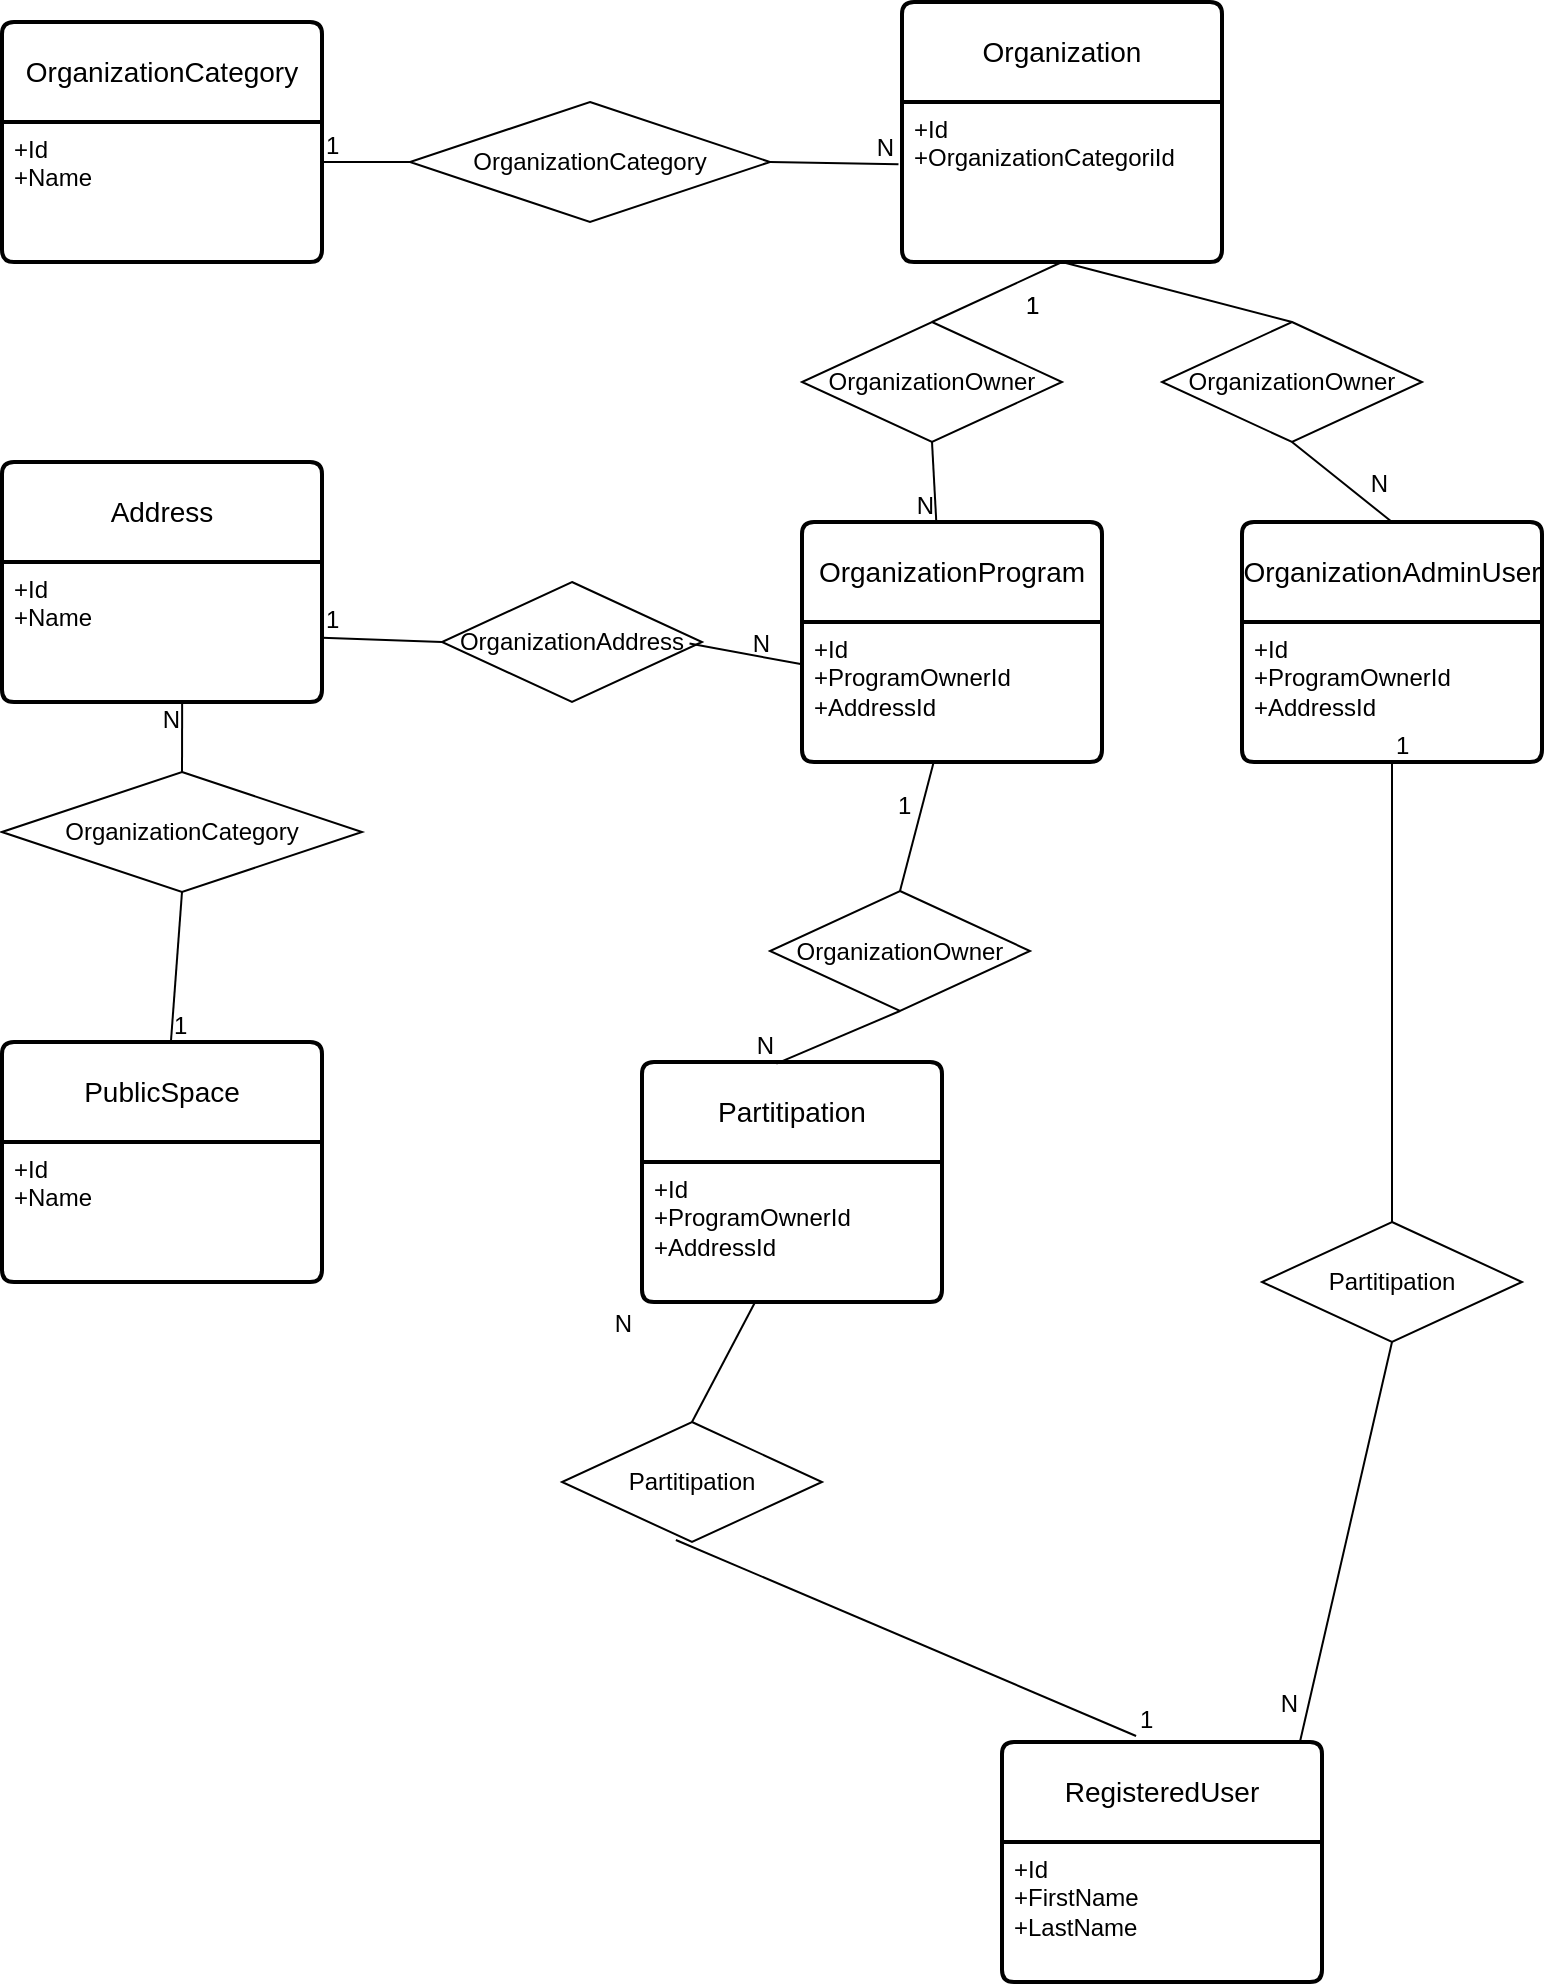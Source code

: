 <mxfile version="24.7.8">
  <diagram name="1 oldal" id="yYyyybpztoM18HDb7qPN">
    <mxGraphModel dx="1674" dy="774" grid="1" gridSize="10" guides="1" tooltips="1" connect="1" arrows="1" fold="1" page="1" pageScale="1" pageWidth="827" pageHeight="1169" math="0" shadow="0">
      <root>
        <mxCell id="0" />
        <mxCell id="1" parent="0" />
        <mxCell id="ZnTsEXRW03XCHpaP1GZI-1" value="Organization" style="swimlane;childLayout=stackLayout;horizontal=1;startSize=50;horizontalStack=0;rounded=1;fontSize=14;fontStyle=0;strokeWidth=2;resizeParent=0;resizeLast=1;shadow=0;dashed=0;align=center;arcSize=4;whiteSpace=wrap;html=1;" vertex="1" parent="1">
          <mxGeometry x="480" y="110" width="160" height="130" as="geometry" />
        </mxCell>
        <mxCell id="ZnTsEXRW03XCHpaP1GZI-2" value="+Id&lt;br&gt;+OrganizationCategoriId&lt;div&gt;&lt;br/&gt;&lt;/div&gt;" style="align=left;strokeColor=none;fillColor=none;spacingLeft=4;fontSize=12;verticalAlign=top;resizable=0;rotatable=0;part=1;html=1;" vertex="1" parent="ZnTsEXRW03XCHpaP1GZI-1">
          <mxGeometry y="50" width="160" height="80" as="geometry" />
        </mxCell>
        <mxCell id="ZnTsEXRW03XCHpaP1GZI-3" value="OrganizationCategory" style="swimlane;childLayout=stackLayout;horizontal=1;startSize=50;horizontalStack=0;rounded=1;fontSize=14;fontStyle=0;strokeWidth=2;resizeParent=0;resizeLast=1;shadow=0;dashed=0;align=center;arcSize=4;whiteSpace=wrap;html=1;" vertex="1" parent="1">
          <mxGeometry x="30" y="120" width="160" height="120" as="geometry" />
        </mxCell>
        <mxCell id="ZnTsEXRW03XCHpaP1GZI-4" value="+Id&lt;br&gt;+Name" style="align=left;strokeColor=none;fillColor=none;spacingLeft=4;fontSize=12;verticalAlign=top;resizable=0;rotatable=0;part=1;html=1;" vertex="1" parent="ZnTsEXRW03XCHpaP1GZI-3">
          <mxGeometry y="50" width="160" height="70" as="geometry" />
        </mxCell>
        <mxCell id="ZnTsEXRW03XCHpaP1GZI-5" value="OrganizationCategory" style="shape=rhombus;perimeter=rhombusPerimeter;whiteSpace=wrap;html=1;align=center;" vertex="1" parent="1">
          <mxGeometry x="234" y="160" width="180" height="60" as="geometry" />
        </mxCell>
        <mxCell id="ZnTsEXRW03XCHpaP1GZI-9" value="" style="endArrow=none;html=1;rounded=0;entryX=0;entryY=0.5;entryDx=0;entryDy=0;" edge="1" parent="1" target="ZnTsEXRW03XCHpaP1GZI-5">
          <mxGeometry relative="1" as="geometry">
            <mxPoint x="190" y="190" as="sourcePoint" />
            <mxPoint x="280" y="190" as="targetPoint" />
          </mxGeometry>
        </mxCell>
        <mxCell id="ZnTsEXRW03XCHpaP1GZI-10" value="1" style="resizable=0;html=1;whiteSpace=wrap;align=left;verticalAlign=bottom;" connectable="0" vertex="1" parent="ZnTsEXRW03XCHpaP1GZI-9">
          <mxGeometry x="-1" relative="1" as="geometry" />
        </mxCell>
        <mxCell id="ZnTsEXRW03XCHpaP1GZI-12" value="" style="endArrow=none;html=1;rounded=0;entryX=-0.011;entryY=0.389;entryDx=0;entryDy=0;entryPerimeter=0;exitX=1;exitY=0.5;exitDx=0;exitDy=0;" edge="1" parent="1" source="ZnTsEXRW03XCHpaP1GZI-5" target="ZnTsEXRW03XCHpaP1GZI-2">
          <mxGeometry relative="1" as="geometry">
            <mxPoint x="440" y="191" as="sourcePoint" />
            <mxPoint x="480" y="310" as="targetPoint" />
          </mxGeometry>
        </mxCell>
        <mxCell id="ZnTsEXRW03XCHpaP1GZI-13" value="" style="resizable=0;html=1;whiteSpace=wrap;align=left;verticalAlign=bottom;" connectable="0" vertex="1" parent="ZnTsEXRW03XCHpaP1GZI-12">
          <mxGeometry x="-1" relative="1" as="geometry" />
        </mxCell>
        <mxCell id="ZnTsEXRW03XCHpaP1GZI-14" value="N" style="resizable=0;html=1;whiteSpace=wrap;align=right;verticalAlign=bottom;" connectable="0" vertex="1" parent="ZnTsEXRW03XCHpaP1GZI-12">
          <mxGeometry x="1" relative="1" as="geometry" />
        </mxCell>
        <mxCell id="ZnTsEXRW03XCHpaP1GZI-15" value="OrganizationProgram" style="swimlane;childLayout=stackLayout;horizontal=1;startSize=50;horizontalStack=0;rounded=1;fontSize=14;fontStyle=0;strokeWidth=2;resizeParent=0;resizeLast=1;shadow=0;dashed=0;align=center;arcSize=4;whiteSpace=wrap;html=1;" vertex="1" parent="1">
          <mxGeometry x="430" y="370" width="150" height="120" as="geometry" />
        </mxCell>
        <mxCell id="ZnTsEXRW03XCHpaP1GZI-16" value="+Id&lt;br&gt;+ProgramOwnerId&lt;br&gt;+AddressId" style="align=left;strokeColor=none;fillColor=none;spacingLeft=4;fontSize=12;verticalAlign=top;resizable=0;rotatable=0;part=1;html=1;" vertex="1" parent="ZnTsEXRW03XCHpaP1GZI-15">
          <mxGeometry y="50" width="150" height="70" as="geometry" />
        </mxCell>
        <mxCell id="ZnTsEXRW03XCHpaP1GZI-17" value="Address" style="swimlane;childLayout=stackLayout;horizontal=1;startSize=50;horizontalStack=0;rounded=1;fontSize=14;fontStyle=0;strokeWidth=2;resizeParent=0;resizeLast=1;shadow=0;dashed=0;align=center;arcSize=4;whiteSpace=wrap;html=1;" vertex="1" parent="1">
          <mxGeometry x="30" y="340" width="160" height="120" as="geometry" />
        </mxCell>
        <mxCell id="ZnTsEXRW03XCHpaP1GZI-18" value="+Id&lt;br&gt;+Name" style="align=left;strokeColor=none;fillColor=none;spacingLeft=4;fontSize=12;verticalAlign=top;resizable=0;rotatable=0;part=1;html=1;" vertex="1" parent="ZnTsEXRW03XCHpaP1GZI-17">
          <mxGeometry y="50" width="160" height="70" as="geometry" />
        </mxCell>
        <mxCell id="ZnTsEXRW03XCHpaP1GZI-19" value="OrganizationAddress" style="shape=rhombus;perimeter=rhombusPerimeter;whiteSpace=wrap;html=1;align=center;" vertex="1" parent="1">
          <mxGeometry x="250" y="400" width="130" height="60" as="geometry" />
        </mxCell>
        <mxCell id="ZnTsEXRW03XCHpaP1GZI-20" value="" style="endArrow=none;html=1;rounded=0;entryX=0;entryY=0.5;entryDx=0;entryDy=0;" edge="1" parent="1" target="ZnTsEXRW03XCHpaP1GZI-19" source="ZnTsEXRW03XCHpaP1GZI-18">
          <mxGeometry relative="1" as="geometry">
            <mxPoint x="220" y="650" as="sourcePoint" />
            <mxPoint x="290" y="650" as="targetPoint" />
          </mxGeometry>
        </mxCell>
        <mxCell id="ZnTsEXRW03XCHpaP1GZI-21" value="1" style="resizable=0;html=1;whiteSpace=wrap;align=left;verticalAlign=bottom;" connectable="0" vertex="1" parent="ZnTsEXRW03XCHpaP1GZI-20">
          <mxGeometry x="-1" relative="1" as="geometry" />
        </mxCell>
        <mxCell id="ZnTsEXRW03XCHpaP1GZI-22" value="" style="endArrow=none;html=1;rounded=0;exitX=0.952;exitY=0.513;exitDx=0;exitDy=0;exitPerimeter=0;" edge="1" parent="1" source="ZnTsEXRW03XCHpaP1GZI-19" target="ZnTsEXRW03XCHpaP1GZI-16">
          <mxGeometry relative="1" as="geometry">
            <mxPoint x="330" y="770" as="sourcePoint" />
            <mxPoint x="458" y="651" as="targetPoint" />
          </mxGeometry>
        </mxCell>
        <mxCell id="ZnTsEXRW03XCHpaP1GZI-23" value="" style="resizable=0;html=1;whiteSpace=wrap;align=left;verticalAlign=bottom;" connectable="0" vertex="1" parent="ZnTsEXRW03XCHpaP1GZI-22">
          <mxGeometry x="-1" relative="1" as="geometry" />
        </mxCell>
        <mxCell id="ZnTsEXRW03XCHpaP1GZI-24" value="N" style="resizable=0;html=1;whiteSpace=wrap;align=right;verticalAlign=bottom;" connectable="0" vertex="1" parent="ZnTsEXRW03XCHpaP1GZI-22">
          <mxGeometry x="1" relative="1" as="geometry">
            <mxPoint x="-14" y="-2" as="offset" />
          </mxGeometry>
        </mxCell>
        <mxCell id="ZnTsEXRW03XCHpaP1GZI-27" value="PublicSpace" style="swimlane;childLayout=stackLayout;horizontal=1;startSize=50;horizontalStack=0;rounded=1;fontSize=14;fontStyle=0;strokeWidth=2;resizeParent=0;resizeLast=1;shadow=0;dashed=0;align=center;arcSize=4;whiteSpace=wrap;html=1;" vertex="1" parent="1">
          <mxGeometry x="30" y="630" width="160" height="120" as="geometry" />
        </mxCell>
        <mxCell id="ZnTsEXRW03XCHpaP1GZI-28" value="+Id&lt;br&gt;+Name" style="align=left;strokeColor=none;fillColor=none;spacingLeft=4;fontSize=12;verticalAlign=top;resizable=0;rotatable=0;part=1;html=1;" vertex="1" parent="ZnTsEXRW03XCHpaP1GZI-27">
          <mxGeometry y="50" width="160" height="70" as="geometry" />
        </mxCell>
        <mxCell id="ZnTsEXRW03XCHpaP1GZI-30" value="OrganizationCategory" style="shape=rhombus;perimeter=rhombusPerimeter;whiteSpace=wrap;html=1;align=center;" vertex="1" parent="1">
          <mxGeometry x="30" y="495" width="180" height="60" as="geometry" />
        </mxCell>
        <mxCell id="ZnTsEXRW03XCHpaP1GZI-31" value="" style="endArrow=none;html=1;rounded=0;entryX=0.5;entryY=1;entryDx=0;entryDy=0;" edge="1" parent="1" target="ZnTsEXRW03XCHpaP1GZI-30" source="ZnTsEXRW03XCHpaP1GZI-27">
          <mxGeometry relative="1" as="geometry">
            <mxPoint x="110" y="760" as="sourcePoint" />
            <mxPoint x="200" y="760" as="targetPoint" />
          </mxGeometry>
        </mxCell>
        <mxCell id="ZnTsEXRW03XCHpaP1GZI-32" value="1" style="resizable=0;html=1;whiteSpace=wrap;align=left;verticalAlign=bottom;" connectable="0" vertex="1" parent="ZnTsEXRW03XCHpaP1GZI-31">
          <mxGeometry x="-1" relative="1" as="geometry" />
        </mxCell>
        <mxCell id="ZnTsEXRW03XCHpaP1GZI-33" value="" style="endArrow=none;html=1;rounded=0;exitX=0.5;exitY=0;exitDx=0;exitDy=0;entryX=0.563;entryY=0.988;entryDx=0;entryDy=0;entryPerimeter=0;" edge="1" parent="1" source="ZnTsEXRW03XCHpaP1GZI-30" target="ZnTsEXRW03XCHpaP1GZI-18">
          <mxGeometry relative="1" as="geometry">
            <mxPoint x="240" y="880" as="sourcePoint" />
            <mxPoint x="240" y="470" as="targetPoint" />
          </mxGeometry>
        </mxCell>
        <mxCell id="ZnTsEXRW03XCHpaP1GZI-34" value="" style="resizable=0;html=1;whiteSpace=wrap;align=left;verticalAlign=bottom;" connectable="0" vertex="1" parent="ZnTsEXRW03XCHpaP1GZI-33">
          <mxGeometry x="-1" relative="1" as="geometry" />
        </mxCell>
        <mxCell id="ZnTsEXRW03XCHpaP1GZI-35" value="N" style="resizable=0;html=1;whiteSpace=wrap;align=right;verticalAlign=bottom;" connectable="0" vertex="1" parent="ZnTsEXRW03XCHpaP1GZI-33">
          <mxGeometry x="1" relative="1" as="geometry">
            <mxPoint y="18" as="offset" />
          </mxGeometry>
        </mxCell>
        <mxCell id="ZnTsEXRW03XCHpaP1GZI-36" value="RegisteredUser" style="swimlane;childLayout=stackLayout;horizontal=1;startSize=50;horizontalStack=0;rounded=1;fontSize=14;fontStyle=0;strokeWidth=2;resizeParent=0;resizeLast=1;shadow=0;dashed=0;align=center;arcSize=4;whiteSpace=wrap;html=1;" vertex="1" parent="1">
          <mxGeometry x="530" y="980" width="160" height="120" as="geometry" />
        </mxCell>
        <mxCell id="ZnTsEXRW03XCHpaP1GZI-37" value="+Id&lt;br&gt;&lt;div&gt;+FirstName&lt;/div&gt;&lt;div&gt;+LastName&lt;br&gt;&lt;/div&gt;" style="align=left;strokeColor=none;fillColor=none;spacingLeft=4;fontSize=12;verticalAlign=top;resizable=0;rotatable=0;part=1;html=1;" vertex="1" parent="ZnTsEXRW03XCHpaP1GZI-36">
          <mxGeometry y="50" width="160" height="70" as="geometry" />
        </mxCell>
        <mxCell id="ZnTsEXRW03XCHpaP1GZI-39" value="OrganizationOwner" style="shape=rhombus;perimeter=rhombusPerimeter;whiteSpace=wrap;html=1;align=center;" vertex="1" parent="1">
          <mxGeometry x="430" y="270" width="130" height="60" as="geometry" />
        </mxCell>
        <mxCell id="ZnTsEXRW03XCHpaP1GZI-40" value="" style="endArrow=none;html=1;rounded=0;entryX=0.5;entryY=0;entryDx=0;entryDy=0;exitX=0.5;exitY=1;exitDx=0;exitDy=0;" edge="1" parent="1" target="ZnTsEXRW03XCHpaP1GZI-39" source="ZnTsEXRW03XCHpaP1GZI-2">
          <mxGeometry relative="1" as="geometry">
            <mxPoint x="454" y="270" as="sourcePoint" />
            <mxPoint x="389" y="280" as="targetPoint" />
          </mxGeometry>
        </mxCell>
        <mxCell id="ZnTsEXRW03XCHpaP1GZI-41" value="1" style="resizable=0;html=1;whiteSpace=wrap;align=left;verticalAlign=bottom;" connectable="0" vertex="1" parent="ZnTsEXRW03XCHpaP1GZI-40">
          <mxGeometry x="-1" relative="1" as="geometry">
            <mxPoint x="-20" y="30" as="offset" />
          </mxGeometry>
        </mxCell>
        <mxCell id="ZnTsEXRW03XCHpaP1GZI-42" value="" style="endArrow=none;html=1;rounded=0;exitX=0.5;exitY=1;exitDx=0;exitDy=0;entryX=0.448;entryY=0.007;entryDx=0;entryDy=0;entryPerimeter=0;" edge="1" parent="1" source="ZnTsEXRW03XCHpaP1GZI-39" target="ZnTsEXRW03XCHpaP1GZI-15">
          <mxGeometry relative="1" as="geometry">
            <mxPoint x="570" y="440" as="sourcePoint" />
            <mxPoint x="520" y="550" as="targetPoint" />
          </mxGeometry>
        </mxCell>
        <mxCell id="ZnTsEXRW03XCHpaP1GZI-43" value="" style="resizable=0;html=1;whiteSpace=wrap;align=left;verticalAlign=bottom;" connectable="0" vertex="1" parent="ZnTsEXRW03XCHpaP1GZI-42">
          <mxGeometry x="-1" relative="1" as="geometry" />
        </mxCell>
        <mxCell id="ZnTsEXRW03XCHpaP1GZI-44" value="N" style="resizable=0;html=1;whiteSpace=wrap;align=right;verticalAlign=bottom;" connectable="0" vertex="1" parent="ZnTsEXRW03XCHpaP1GZI-42">
          <mxGeometry x="1" relative="1" as="geometry" />
        </mxCell>
        <mxCell id="ZnTsEXRW03XCHpaP1GZI-57" value="OrganizationAdminUser" style="swimlane;childLayout=stackLayout;horizontal=1;startSize=50;horizontalStack=0;rounded=1;fontSize=14;fontStyle=0;strokeWidth=2;resizeParent=0;resizeLast=1;shadow=0;dashed=0;align=center;arcSize=4;whiteSpace=wrap;html=1;" vertex="1" parent="1">
          <mxGeometry x="650" y="370" width="150" height="120" as="geometry" />
        </mxCell>
        <mxCell id="ZnTsEXRW03XCHpaP1GZI-58" value="+Id&lt;br&gt;+ProgramOwnerId&lt;br&gt;+AddressId" style="align=left;strokeColor=none;fillColor=none;spacingLeft=4;fontSize=12;verticalAlign=top;resizable=0;rotatable=0;part=1;html=1;" vertex="1" parent="ZnTsEXRW03XCHpaP1GZI-57">
          <mxGeometry y="50" width="150" height="70" as="geometry" />
        </mxCell>
        <mxCell id="ZnTsEXRW03XCHpaP1GZI-59" value="OrganizationOwner" style="shape=rhombus;perimeter=rhombusPerimeter;whiteSpace=wrap;html=1;align=center;" vertex="1" parent="1">
          <mxGeometry x="610" y="270" width="130" height="60" as="geometry" />
        </mxCell>
        <mxCell id="ZnTsEXRW03XCHpaP1GZI-60" value="" style="endArrow=none;html=1;rounded=0;entryX=0.5;entryY=0;entryDx=0;entryDy=0;exitX=0.5;exitY=1;exitDx=0;exitDy=0;" edge="1" parent="1" target="ZnTsEXRW03XCHpaP1GZI-59" source="ZnTsEXRW03XCHpaP1GZI-2">
          <mxGeometry relative="1" as="geometry">
            <mxPoint x="600" y="181" as="sourcePoint" />
            <mxPoint x="659" y="180" as="targetPoint" />
          </mxGeometry>
        </mxCell>
        <mxCell id="ZnTsEXRW03XCHpaP1GZI-61" value="1" style="resizable=0;html=1;whiteSpace=wrap;align=left;verticalAlign=bottom;" connectable="0" vertex="1" parent="ZnTsEXRW03XCHpaP1GZI-60">
          <mxGeometry x="-1" relative="1" as="geometry">
            <mxPoint x="-20" y="30" as="offset" />
          </mxGeometry>
        </mxCell>
        <mxCell id="ZnTsEXRW03XCHpaP1GZI-62" value="" style="endArrow=none;html=1;rounded=0;exitX=0.5;exitY=1;exitDx=0;exitDy=0;entryX=0.5;entryY=0;entryDx=0;entryDy=0;" edge="1" parent="1" source="ZnTsEXRW03XCHpaP1GZI-59" target="ZnTsEXRW03XCHpaP1GZI-57">
          <mxGeometry relative="1" as="geometry">
            <mxPoint x="840" y="340" as="sourcePoint" />
            <mxPoint x="718" y="360" as="targetPoint" />
          </mxGeometry>
        </mxCell>
        <mxCell id="ZnTsEXRW03XCHpaP1GZI-63" value="" style="resizable=0;html=1;whiteSpace=wrap;align=left;verticalAlign=bottom;" connectable="0" vertex="1" parent="ZnTsEXRW03XCHpaP1GZI-62">
          <mxGeometry x="-1" relative="1" as="geometry" />
        </mxCell>
        <mxCell id="ZnTsEXRW03XCHpaP1GZI-64" value="N" style="resizable=0;html=1;whiteSpace=wrap;align=right;verticalAlign=bottom;" connectable="0" vertex="1" parent="ZnTsEXRW03XCHpaP1GZI-62">
          <mxGeometry x="1" relative="1" as="geometry">
            <mxPoint y="-10" as="offset" />
          </mxGeometry>
        </mxCell>
        <mxCell id="ZnTsEXRW03XCHpaP1GZI-66" value="Partitipation" style="shape=rhombus;perimeter=rhombusPerimeter;whiteSpace=wrap;html=1;align=center;" vertex="1" parent="1">
          <mxGeometry x="660" y="720" width="130" height="60" as="geometry" />
        </mxCell>
        <mxCell id="ZnTsEXRW03XCHpaP1GZI-67" value="" style="endArrow=none;html=1;rounded=0;entryX=0.5;entryY=0;entryDx=0;entryDy=0;" edge="1" parent="1" target="ZnTsEXRW03XCHpaP1GZI-66" source="ZnTsEXRW03XCHpaP1GZI-58">
          <mxGeometry relative="1" as="geometry">
            <mxPoint x="738" y="490" as="sourcePoint" />
            <mxPoint x="774.85" y="598.97" as="targetPoint" />
          </mxGeometry>
        </mxCell>
        <mxCell id="ZnTsEXRW03XCHpaP1GZI-68" value="1" style="resizable=0;html=1;whiteSpace=wrap;align=left;verticalAlign=bottom;" connectable="0" vertex="1" parent="ZnTsEXRW03XCHpaP1GZI-67">
          <mxGeometry x="-1" relative="1" as="geometry" />
        </mxCell>
        <mxCell id="ZnTsEXRW03XCHpaP1GZI-69" value="" style="endArrow=none;html=1;rounded=0;exitX=0.5;exitY=1;exitDx=0;exitDy=0;entryX=0.931;entryY=0;entryDx=0;entryDy=0;entryPerimeter=0;" edge="1" parent="1" source="ZnTsEXRW03XCHpaP1GZI-66" target="ZnTsEXRW03XCHpaP1GZI-36">
          <mxGeometry relative="1" as="geometry">
            <mxPoint x="814.85" y="718.97" as="sourcePoint" />
            <mxPoint x="547.08" y="662.04" as="targetPoint" />
          </mxGeometry>
        </mxCell>
        <mxCell id="ZnTsEXRW03XCHpaP1GZI-70" value="" style="resizable=0;html=1;whiteSpace=wrap;align=left;verticalAlign=bottom;" connectable="0" vertex="1" parent="ZnTsEXRW03XCHpaP1GZI-69">
          <mxGeometry x="-1" relative="1" as="geometry" />
        </mxCell>
        <mxCell id="ZnTsEXRW03XCHpaP1GZI-71" value="N" style="resizable=0;html=1;whiteSpace=wrap;align=right;verticalAlign=bottom;" connectable="0" vertex="1" parent="ZnTsEXRW03XCHpaP1GZI-69">
          <mxGeometry x="1" relative="1" as="geometry">
            <mxPoint y="-10" as="offset" />
          </mxGeometry>
        </mxCell>
        <mxCell id="ZnTsEXRW03XCHpaP1GZI-74" value="Partitipation" style="swimlane;childLayout=stackLayout;horizontal=1;startSize=50;horizontalStack=0;rounded=1;fontSize=14;fontStyle=0;strokeWidth=2;resizeParent=0;resizeLast=1;shadow=0;dashed=0;align=center;arcSize=4;whiteSpace=wrap;html=1;" vertex="1" parent="1">
          <mxGeometry x="350" y="640" width="150" height="120" as="geometry" />
        </mxCell>
        <mxCell id="ZnTsEXRW03XCHpaP1GZI-75" value="+Id&lt;br&gt;+ProgramOwnerId&lt;br&gt;+AddressId" style="align=left;strokeColor=none;fillColor=none;spacingLeft=4;fontSize=12;verticalAlign=top;resizable=0;rotatable=0;part=1;html=1;" vertex="1" parent="ZnTsEXRW03XCHpaP1GZI-74">
          <mxGeometry y="50" width="150" height="70" as="geometry" />
        </mxCell>
        <mxCell id="ZnTsEXRW03XCHpaP1GZI-76" value="OrganizationOwner" style="shape=rhombus;perimeter=rhombusPerimeter;whiteSpace=wrap;html=1;align=center;" vertex="1" parent="1">
          <mxGeometry x="414" y="554.5" width="130" height="60" as="geometry" />
        </mxCell>
        <mxCell id="ZnTsEXRW03XCHpaP1GZI-77" value="" style="endArrow=none;html=1;rounded=0;entryX=0.5;entryY=0;entryDx=0;entryDy=0;" edge="1" parent="1" target="ZnTsEXRW03XCHpaP1GZI-76" source="ZnTsEXRW03XCHpaP1GZI-16">
          <mxGeometry relative="1" as="geometry">
            <mxPoint x="510" y="540" as="sourcePoint" />
            <mxPoint x="339" y="580" as="targetPoint" />
          </mxGeometry>
        </mxCell>
        <mxCell id="ZnTsEXRW03XCHpaP1GZI-78" value="1" style="resizable=0;html=1;whiteSpace=wrap;align=left;verticalAlign=bottom;" connectable="0" vertex="1" parent="ZnTsEXRW03XCHpaP1GZI-77">
          <mxGeometry x="-1" relative="1" as="geometry">
            <mxPoint x="-20" y="30" as="offset" />
          </mxGeometry>
        </mxCell>
        <mxCell id="ZnTsEXRW03XCHpaP1GZI-79" value="" style="endArrow=none;html=1;rounded=0;exitX=0.5;exitY=1;exitDx=0;exitDy=0;entryX=0.448;entryY=0.007;entryDx=0;entryDy=0;entryPerimeter=0;" edge="1" parent="1" source="ZnTsEXRW03XCHpaP1GZI-76" target="ZnTsEXRW03XCHpaP1GZI-74">
          <mxGeometry relative="1" as="geometry">
            <mxPoint x="520" y="740" as="sourcePoint" />
            <mxPoint x="470" y="850" as="targetPoint" />
          </mxGeometry>
        </mxCell>
        <mxCell id="ZnTsEXRW03XCHpaP1GZI-80" value="" style="resizable=0;html=1;whiteSpace=wrap;align=left;verticalAlign=bottom;" connectable="0" vertex="1" parent="ZnTsEXRW03XCHpaP1GZI-79">
          <mxGeometry x="-1" relative="1" as="geometry" />
        </mxCell>
        <mxCell id="ZnTsEXRW03XCHpaP1GZI-81" value="N" style="resizable=0;html=1;whiteSpace=wrap;align=right;verticalAlign=bottom;" connectable="0" vertex="1" parent="ZnTsEXRW03XCHpaP1GZI-79">
          <mxGeometry x="1" relative="1" as="geometry" />
        </mxCell>
        <mxCell id="ZnTsEXRW03XCHpaP1GZI-83" value="Partitipation" style="shape=rhombus;perimeter=rhombusPerimeter;whiteSpace=wrap;html=1;align=center;" vertex="1" parent="1">
          <mxGeometry x="310" y="820" width="130" height="60" as="geometry" />
        </mxCell>
        <mxCell id="ZnTsEXRW03XCHpaP1GZI-84" value="" style="endArrow=none;html=1;rounded=0;entryX=0.438;entryY=0.983;entryDx=0;entryDy=0;entryPerimeter=0;exitX=0.419;exitY=-0.025;exitDx=0;exitDy=0;exitPerimeter=0;" edge="1" parent="1" target="ZnTsEXRW03XCHpaP1GZI-83" source="ZnTsEXRW03XCHpaP1GZI-36">
          <mxGeometry relative="1" as="geometry">
            <mxPoint x="370" y="1080" as="sourcePoint" />
            <mxPoint x="528.85" y="683.97" as="targetPoint" />
          </mxGeometry>
        </mxCell>
        <mxCell id="ZnTsEXRW03XCHpaP1GZI-85" value="1" style="resizable=0;html=1;whiteSpace=wrap;align=left;verticalAlign=bottom;" connectable="0" vertex="1" parent="ZnTsEXRW03XCHpaP1GZI-84">
          <mxGeometry x="-1" relative="1" as="geometry" />
        </mxCell>
        <mxCell id="ZnTsEXRW03XCHpaP1GZI-86" value="" style="endArrow=none;html=1;rounded=0;exitX=0.5;exitY=0;exitDx=0;exitDy=0;" edge="1" parent="1" source="ZnTsEXRW03XCHpaP1GZI-83" target="ZnTsEXRW03XCHpaP1GZI-75">
          <mxGeometry relative="1" as="geometry">
            <mxPoint x="140" y="880" as="sourcePoint" />
            <mxPoint x="430" y="760" as="targetPoint" />
          </mxGeometry>
        </mxCell>
        <mxCell id="ZnTsEXRW03XCHpaP1GZI-87" value="" style="resizable=0;html=1;whiteSpace=wrap;align=left;verticalAlign=bottom;" connectable="0" vertex="1" parent="ZnTsEXRW03XCHpaP1GZI-86">
          <mxGeometry x="-1" relative="1" as="geometry" />
        </mxCell>
        <mxCell id="ZnTsEXRW03XCHpaP1GZI-88" value="N" style="resizable=0;html=1;whiteSpace=wrap;align=right;verticalAlign=bottom;" connectable="0" vertex="1" parent="ZnTsEXRW03XCHpaP1GZI-86">
          <mxGeometry x="1" relative="1" as="geometry">
            <mxPoint x="-60" y="20" as="offset" />
          </mxGeometry>
        </mxCell>
      </root>
    </mxGraphModel>
  </diagram>
</mxfile>
